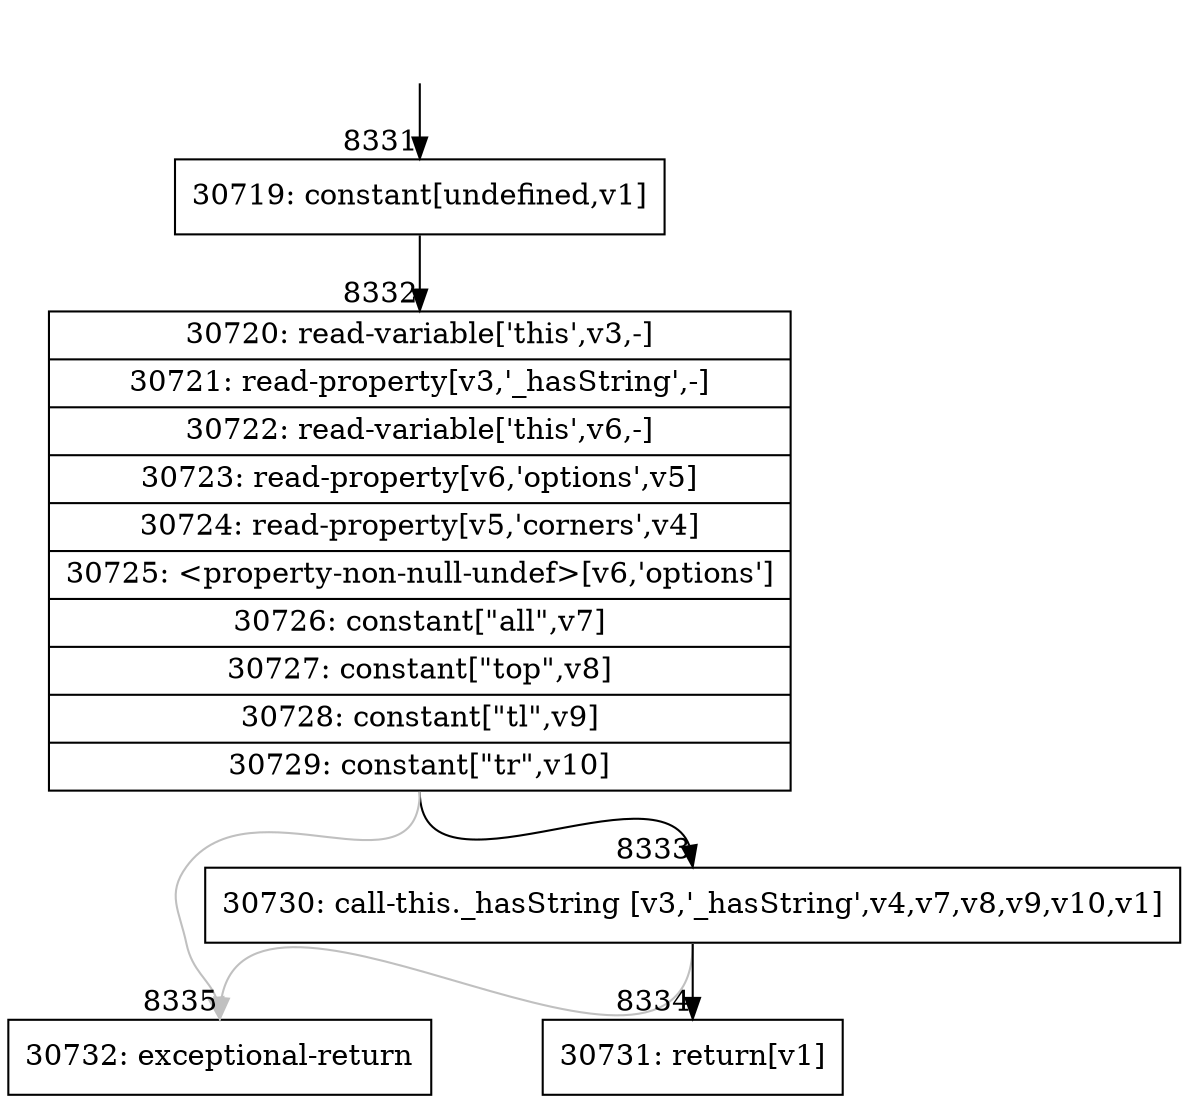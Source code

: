 digraph {
rankdir="TD"
BB_entry547[shape=none,label=""];
BB_entry547 -> BB8331 [tailport=s, headport=n, headlabel="    8331"]
BB8331 [shape=record label="{30719: constant[undefined,v1]}" ] 
BB8331 -> BB8332 [tailport=s, headport=n, headlabel="      8332"]
BB8332 [shape=record label="{30720: read-variable['this',v3,-]|30721: read-property[v3,'_hasString',-]|30722: read-variable['this',v6,-]|30723: read-property[v6,'options',v5]|30724: read-property[v5,'corners',v4]|30725: \<property-non-null-undef\>[v6,'options']|30726: constant[\"all\",v7]|30727: constant[\"top\",v8]|30728: constant[\"tl\",v9]|30729: constant[\"tr\",v10]}" ] 
BB8332 -> BB8333 [tailport=s, headport=n, headlabel="      8333"]
BB8332 -> BB8335 [tailport=s, headport=n, color=gray, headlabel="      8335"]
BB8333 [shape=record label="{30730: call-this._hasString [v3,'_hasString',v4,v7,v8,v9,v10,v1]}" ] 
BB8333 -> BB8334 [tailport=s, headport=n, headlabel="      8334"]
BB8333 -> BB8335 [tailport=s, headport=n, color=gray]
BB8334 [shape=record label="{30731: return[v1]}" ] 
BB8335 [shape=record label="{30732: exceptional-return}" ] 
//#$~ 6003
}
